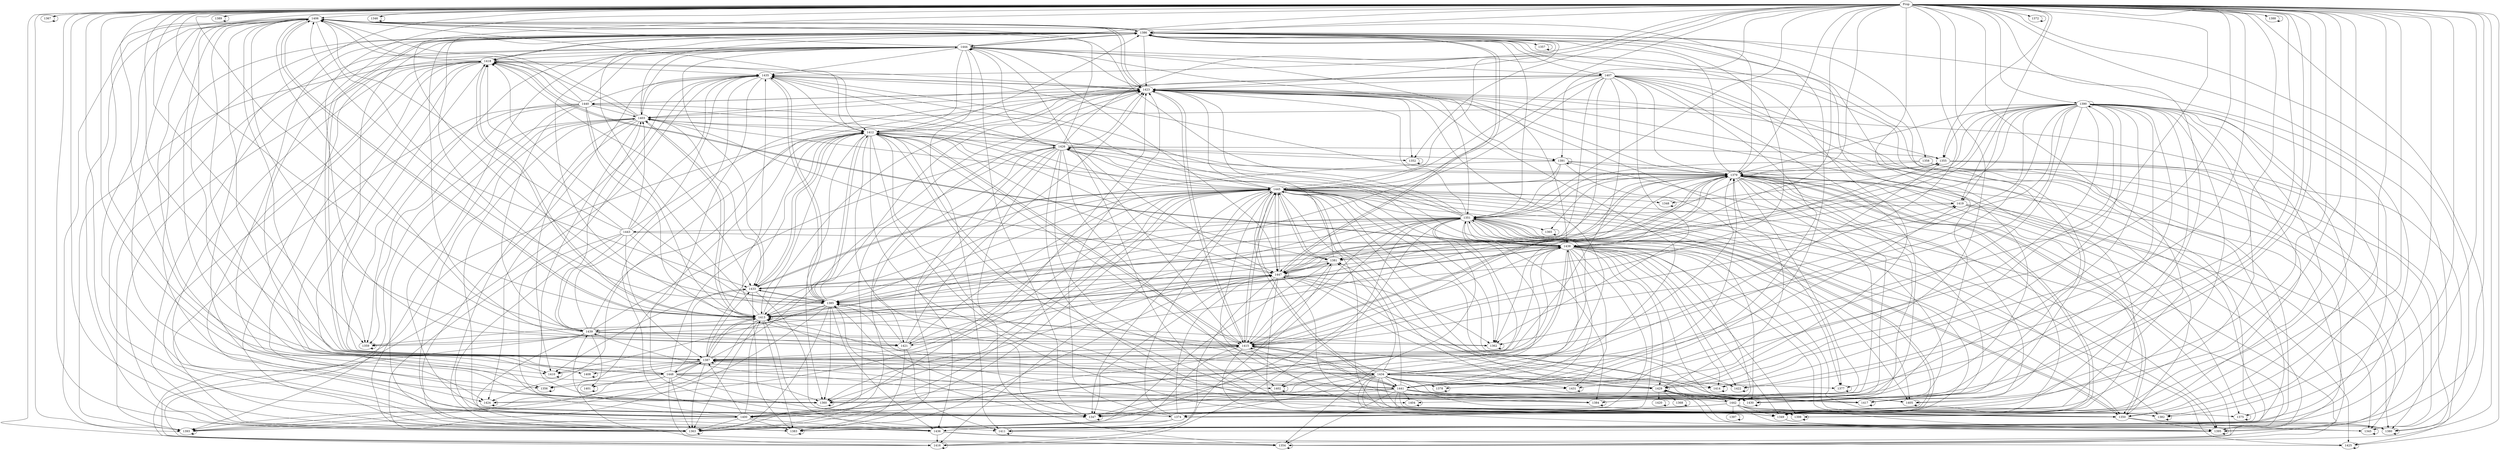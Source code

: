 // Induction Graph of ./tests/eijks386
digraph{
  Prop -> 1406
  Prop -> 1444
  Prop -> 1367
  Prop -> 1347
  Prop -> 1435
  Prop -> 1386
  Prop -> 1395
  Prop -> 1405
  Prop -> 1354
  Prop -> 1422
  Prop -> 1419
  Prop -> 1417
  Prop -> 1389
  Prop -> 1382
  Prop -> 1423
  Prop -> 1346
  Prop -> 1448
  Prop -> 1356
  Prop -> 1390
  Prop -> 1445
  Prop -> 1447
  Prop -> 1379
  Prop -> 1359
  Prop -> 1398
  Prop -> 1345
  Prop -> 1385
  Prop -> 1400
  Prop -> 1352
  Prop -> 1350
  Prop -> 1383
  Prop -> 1421
  Prop -> 1387
  Prop -> 1393
  Prop -> 1375
  Prop -> 1429
  Prop -> 1434
  Prop -> 1425
  Prop -> 1415
  Prop -> 1372
  Prop -> 1351
  Prop -> 1363
  Prop -> 1414
  Prop -> 1430
  Prop -> 1377
  Prop -> 1442
  Prop -> 1384
  Prop -> 1388
  Prop -> 1374
  Prop -> 1360
  Prop -> 1380
  Prop -> 1349
  Prop -> 1391
  Prop -> 1416
  Prop -> 1439
  Prop -> 1411
  Prop -> 1436
  Prop -> 1441
  Prop -> 1438
  Prop -> 1355
  Prop -> 1410
  Prop -> 1413
  1406 -> 1387
  1406 -> 1433
  1406 -> 1423
  1406 -> 1412
  1406 -> 1448
  1406 -> 1360
  1406 -> 1356
  1406 -> 1393
  1406 -> 1386
  1406 -> 1408
  1406 -> 1434
  1406 -> 1441
  1406 -> 1415
  1406 -> 1363
  1406 -> 1413
  1444 -> 1406
  1444 -> 1444
  1444 -> 1347
  1444 -> 1435
  1444 -> 1386
  1444 -> 1433
  1444 -> 1413
  1444 -> 1423
  1444 -> 1412
  1444 -> 1407
  1444 -> 1447
  1444 -> 1359
  1444 -> 1383
  1444 -> 1393
  1444 -> 1351
  1444 -> 1363
  1444 -> 1403
  1444 -> 1384
  1444 -> 1374
  1444 -> 1411
  1444 -> 1436
  1444 -> 1438
  1444 -> 1418
  1367 -> 1367
  1347 -> 1347
  1435 -> 1383
  1435 -> 1423
  1435 -> 1412
  1435 -> 1347
  1435 -> 1445
  1435 -> 1411
  1435 -> 1385
  1435 -> 1424
  1435 -> 1354
  1386 -> 1406
  1386 -> 1444
  1386 -> 1386
  1386 -> 1424
  1386 -> 1413
  1386 -> 1417
  1386 -> 1423
  1386 -> 1358
  1386 -> 1407
  1386 -> 1447
  1386 -> 1359
  1386 -> 1383
  1386 -> 1421
  1386 -> 1387
  1386 -> 1429
  1386 -> 1357
  1386 -> 1415
  1386 -> 1430
  1386 -> 1384
  1386 -> 1360
  1386 -> 1436
  1386 -> 1418
  1395 -> 1395
  1405 -> 1405
  1354 -> 1354
  1422 -> 1422
  1419 -> 1380
  1419 -> 1379
  1419 -> 1395
  1419 -> 1351
  1419 -> 1345
  1417 -> 1417
  1389 -> 1389
  1382 -> 1382
  1423 -> 1352
  1423 -> 1406
  1423 -> 1354
  1423 -> 1417
  1423 -> 1402
  1423 -> 1391
  1423 -> 1435
  1423 -> 1436
  1423 -> 1440
  1423 -> 1425
  1423 -> 1415
  1423 -> 1355
  1423 -> 1363
  1346 -> 1346
  1448 -> 1387
  1448 -> 1433
  1448 -> 1402
  1448 -> 1412
  1448 -> 1360
  1448 -> 1393
  1448 -> 1356
  1448 -> 1416
  1448 -> 1386
  1448 -> 1347
  1448 -> 1438
  1448 -> 1401
  1448 -> 1415
  1448 -> 1363
  1356 -> 1356
  1390 -> 1347
  1390 -> 1433
  1390 -> 1431
  1390 -> 1422
  1390 -> 1419
  1390 -> 1417
  1390 -> 1382
  1390 -> 1390
  1390 -> 1447
  1390 -> 1379
  1390 -> 1398
  1390 -> 1348
  1390 -> 1400
  1390 -> 1350
  1390 -> 1387
  1390 -> 1429
  1390 -> 1381
  1390 -> 1415
  1390 -> 1363
  1390 -> 1414
  1390 -> 1430
  1390 -> 1403
  1390 -> 1360
  1390 -> 1349
  1390 -> 1362
  1390 -> 1441
  1390 -> 1355
  1390 -> 1413
  1445 -> 1347
  1445 -> 1386
  1445 -> 1395
  1445 -> 1424
  1445 -> 1405
  1445 -> 1433
  1445 -> 1354
  1445 -> 1431
  1445 -> 1422
  1445 -> 1419
  1445 -> 1417
  1445 -> 1426
  1445 -> 1382
  1445 -> 1423
  1445 -> 1445
  1445 -> 1447
  1445 -> 1379
  1445 -> 1398
  1445 -> 1348
  1445 -> 1385
  1445 -> 1400
  1445 -> 1350
  1445 -> 1387
  1445 -> 1429
  1445 -> 1381
  1445 -> 1415
  1445 -> 1363
  1445 -> 1414
  1445 -> 1430
  1445 -> 1403
  1445 -> 1360
  1445 -> 1349
  1445 -> 1416
  1445 -> 1362
  1445 -> 1441
  1445 -> 1413
  1447 -> 1415
  1447 -> 1413
  1447 -> 1403
  1447 -> 1417
  1447 -> 1350
  1447 -> 1360
  1447 -> 1347
  1447 -> 1349
  1447 -> 1416
  1447 -> 1445
  1447 -> 1447
  1447 -> 1381
  1447 -> 1362
  1447 -> 1386
  1447 -> 1379
  1447 -> 1405
  1447 -> 1433
  1447 -> 1363
  1447 -> 1439
  1447 -> 1430
  1379 -> 1406
  1379 -> 1347
  1379 -> 1435
  1379 -> 1386
  1379 -> 1405
  1379 -> 1354
  1379 -> 1426
  1379 -> 1417
  1379 -> 1423
  1379 -> 1447
  1379 -> 1445
  1379 -> 1359
  1379 -> 1385
  1379 -> 1350
  1379 -> 1421
  1379 -> 1365
  1379 -> 1404
  1379 -> 1425
  1379 -> 1415
  1379 -> 1430
  1379 -> 1384
  1379 -> 1360
  1379 -> 1349
  1379 -> 1416
  1379 -> 1362
  1359 -> 1359
  1398 -> 1398
  1345 -> 1345
  1385 -> 1406
  1385 -> 1418
  1385 -> 1423
  1385 -> 1412
  1385 -> 1360
  1385 -> 1393
  1385 -> 1347
  1385 -> 1435
  1385 -> 1386
  1385 -> 1436
  1385 -> 1438
  1385 -> 1433
  1385 -> 1410
  1385 -> 1363
  1385 -> 1413
  1400 -> 1406
  1400 -> 1413
  1400 -> 1403
  1400 -> 1383
  1400 -> 1387
  1400 -> 1423
  1400 -> 1393
  1400 -> 1435
  1400 -> 1436
  1400 -> 1439
  1400 -> 1438
  1400 -> 1363
  1400 -> 1418
  1352 -> 1352
  1350 -> 1380
  1350 -> 1379
  1350 -> 1395
  1350 -> 1351
  1350 -> 1345
  1383 -> 1383
  1421 -> 1383
  1421 -> 1423
  1421 -> 1447
  1421 -> 1445
  1421 -> 1411
  1421 -> 1385
  1387 -> 1387
  1387 -> 1433
  1387 -> 1423
  1387 -> 1412
  1387 -> 1448
  1387 -> 1393
  1387 -> 1356
  1387 -> 1386
  1387 -> 1408
  1387 -> 1434
  1387 -> 1441
  1387 -> 1415
  1387 -> 1410
  1387 -> 1363
  1387 -> 1413
  1393 -> 1393
  1375 -> 1375
  1429 -> 1442
  1429 -> 1420
  1429 -> 1412
  1429 -> 1380
  1429 -> 1429
  1429 -> 1379
  1429 -> 1368
  1429 -> 1415
  1429 -> 1345
  1434 -> 1347
  1434 -> 1395
  1434 -> 1378
  1434 -> 1431
  1434 -> 1422
  1434 -> 1419
  1434 -> 1382
  1434 -> 1379
  1434 -> 1398
  1434 -> 1400
  1434 -> 1418
  1434 -> 1350
  1434 -> 1387
  1434 -> 1429
  1434 -> 1381
  1434 -> 1351
  1434 -> 1415
  1434 -> 1414
  1434 -> 1430
  1434 -> 1374
  1434 -> 1349
  1434 -> 1441
  1434 -> 1355
  1434 -> 1413
  1434 -> 1377
  1425 -> 1425
  1415 -> 1384
  1415 -> 1350
  1415 -> 1383
  1415 -> 1387
  1415 -> 1423
  1415 -> 1412
  1415 -> 1349
  1415 -> 1445
  1415 -> 1381
  1415 -> 1379
  1415 -> 1441
  1415 -> 1385
  1415 -> 1415
  1415 -> 1413
  1372 -> 1372
  1351 -> 1406
  1351 -> 1402
  1351 -> 1347
  1351 -> 1435
  1351 -> 1386
  1351 -> 1405
  1351 -> 1354
  1351 -> 1426
  1351 -> 1423
  1351 -> 1447
  1351 -> 1445
  1351 -> 1359
  1351 -> 1443
  1351 -> 1385
  1351 -> 1350
  1351 -> 1421
  1351 -> 1365
  1351 -> 1425
  1351 -> 1415
  1351 -> 1363
  1351 -> 1430
  1351 -> 1384
  1351 -> 1360
  1351 -> 1349
  1351 -> 1416
  1351 -> 1362
  1351 -> 1413
  1363 -> 1363
  1414 -> 1414
  1430 -> 1430
  1377 -> 1377
  1442 -> 1350
  1442 -> 1374
  1442 -> 1387
  1442 -> 1382
  1442 -> 1349
  1442 -> 1375
  1442 -> 1347
  1442 -> 1429
  1442 -> 1400
  1442 -> 1395
  1442 -> 1397
  1442 -> 1351
  1442 -> 1398
  1442 -> 1413
  1384 -> 1384
  1388 -> 1388
  1374 -> 1383
  1374 -> 1423
  1374 -> 1447
  1374 -> 1445
  1374 -> 1411
  1374 -> 1385
  1360 -> 1360
  1380 -> 1380
  1349 -> 1380
  1349 -> 1379
  1349 -> 1395
  1349 -> 1351
  1349 -> 1345
  1391 -> 1377
  1391 -> 1375
  1391 -> 1391
  1391 -> 1445
  1391 -> 1379
  1391 -> 1395
  1391 -> 1351
  1391 -> 1413
  1416 -> 1416
  1439 -> 1426
  1439 -> 1406
  1439 -> 1403
  1439 -> 1421
  1439 -> 1423
  1439 -> 1435
  1439 -> 1416
  1439 -> 1362
  1439 -> 1404
  1439 -> 1359
  1439 -> 1401
  1439 -> 1415
  1439 -> 1363
  1439 -> 1439
  1411 -> 1411
  1436 -> 1425
  1436 -> 1354
  1436 -> 1416
  1441 -> 1384
  1441 -> 1417
  1441 -> 1350
  1441 -> 1423
  1441 -> 1360
  1441 -> 1349
  1441 -> 1347
  1441 -> 1404
  1441 -> 1445
  1441 -> 1386
  1441 -> 1381
  1441 -> 1379
  1441 -> 1385
  1441 -> 1424
  1441 -> 1405
  1441 -> 1415
  1441 -> 1354
  1441 -> 1430
  1438 -> 1347
  1438 -> 1395
  1438 -> 1378
  1438 -> 1431
  1438 -> 1422
  1438 -> 1419
  1438 -> 1382
  1438 -> 1379
  1438 -> 1398
  1438 -> 1400
  1438 -> 1418
  1438 -> 1350
  1438 -> 1387
  1438 -> 1429
  1438 -> 1381
  1438 -> 1351
  1438 -> 1415
  1438 -> 1414
  1438 -> 1430
  1438 -> 1374
  1438 -> 1349
  1438 -> 1441
  1438 -> 1355
  1438 -> 1413
  1438 -> 1377
  1355 -> 1380
  1355 -> 1379
  1355 -> 1395
  1355 -> 1351
  1355 -> 1345
  1410 -> 1410
  1413 -> 1406
  1413 -> 1418
  1413 -> 1403
  1413 -> 1383
  1413 -> 1387
  1413 -> 1423
  1413 -> 1393
  1413 -> 1435
  1413 -> 1436
  1413 -> 1439
  1413 -> 1438
  1413 -> 1363
  1413 -> 1413
  1433 -> 1383
  1433 -> 1412
  1433 -> 1347
  1433 -> 1447
  1433 -> 1445
  1433 -> 1385
  1433 -> 1438
  1433 -> 1410
  1412 -> 1347
  1412 -> 1386
  1412 -> 1424
  1412 -> 1405
  1412 -> 1433
  1412 -> 1354
  1412 -> 1426
  1412 -> 1417
  1412 -> 1423
  1412 -> 1445
  1412 -> 1447
  1412 -> 1379
  1412 -> 1385
  1412 -> 1350
  1412 -> 1381
  1412 -> 1415
  1412 -> 1430
  1412 -> 1360
  1412 -> 1349
  1412 -> 1416
  1412 -> 1413
  1408 -> 1408
  1407 -> 1403
  1407 -> 1384
  1407 -> 1350
  1407 -> 1383
  1407 -> 1387
  1407 -> 1423
  1407 -> 1412
  1407 -> 1349
  1407 -> 1445
  1407 -> 1362
  1407 -> 1381
  1407 -> 1379
  1407 -> 1441
  1407 -> 1415
  1407 -> 1363
  1407 -> 1413
  1403 -> 1406
  1403 -> 1418
  1403 -> 1423
  1403 -> 1412
  1403 -> 1360
  1403 -> 1393
  1403 -> 1347
  1403 -> 1435
  1403 -> 1386
  1403 -> 1436
  1403 -> 1438
  1403 -> 1433
  1403 -> 1410
  1403 -> 1363
  1403 -> 1413
  1418 -> 1406
  1418 -> 1418
  1418 -> 1423
  1418 -> 1412
  1418 -> 1360
  1418 -> 1393
  1418 -> 1347
  1418 -> 1435
  1418 -> 1386
  1418 -> 1436
  1418 -> 1438
  1418 -> 1424
  1418 -> 1433
  1418 -> 1410
  1418 -> 1363
  1418 -> 1413
  1424 -> 1424
  1358 -> 1380
  1358 -> 1379
  1358 -> 1395
  1358 -> 1351
  1358 -> 1345
  1357 -> 1357
  1402 -> 1402
  1440 -> 1406
  1440 -> 1418
  1440 -> 1403
  1440 -> 1444
  1440 -> 1387
  1440 -> 1421
  1440 -> 1423
  1440 -> 1435
  1440 -> 1436
  1440 -> 1439
  1440 -> 1438
  1440 -> 1359
  1440 -> 1363
  1440 -> 1413
  1401 -> 1401
  1431 -> 1431
  1348 -> 1348
  1381 -> 1383
  1381 -> 1423
  1381 -> 1447
  1381 -> 1445
  1381 -> 1411
  1381 -> 1385
  1362 -> 1362
  1426 -> 1406
  1426 -> 1352
  1426 -> 1444
  1426 -> 1417
  1426 -> 1384
  1426 -> 1383
  1426 -> 1421
  1426 -> 1355
  1426 -> 1402
  1426 -> 1423
  1426 -> 1391
  1426 -> 1435
  1426 -> 1447
  1426 -> 1386
  1426 -> 1436
  1426 -> 1440
  1426 -> 1438
  1426 -> 1415
  1426 -> 1354
  1426 -> 1363
  1365 -> 1365
  1404 -> 1404
  1420 -> 1420
  1368 -> 1368
  1378 -> 1378
  1443 -> 1406
  1443 -> 1403
  1443 -> 1387
  1443 -> 1423
  1443 -> 1435
  1443 -> 1362
  1443 -> 1436
  1443 -> 1439
  1443 -> 1438
  1443 -> 1363
  1443 -> 1418
  1397 -> 1397
}